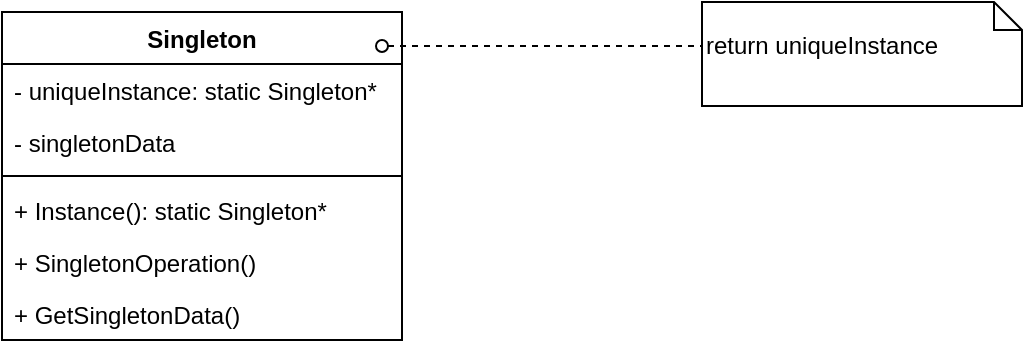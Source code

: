 <mxfile version="12.0.0" type="device" pages="1"><diagram id="FfEfzOPiLPrCD-2izosH" name="Page-1"><mxGraphModel dx="1347" dy="774" grid="1" gridSize="10" guides="1" tooltips="1" connect="1" arrows="1" fold="1" page="1" pageScale="1" pageWidth="1654" pageHeight="1169" math="0" shadow="0"><root><mxCell id="0"/><mxCell id="1" parent="0"/><mxCell id="0hK5vW5Oc93hpIxDKzZt-18" value="Singleton" style="swimlane;fontStyle=1;align=center;verticalAlign=top;childLayout=stackLayout;horizontal=1;startSize=26;horizontalStack=0;resizeParent=1;resizeParentMax=0;resizeLast=0;collapsible=1;marginBottom=0;" vertex="1" parent="1"><mxGeometry x="200" y="163" width="200" height="164" as="geometry"/></mxCell><mxCell id="0hK5vW5Oc93hpIxDKzZt-19" value="- uniqueInstance: static Singleton*" style="text;strokeColor=none;fillColor=none;align=left;verticalAlign=top;spacingLeft=4;spacingRight=4;overflow=hidden;rotatable=0;points=[[0,0.5],[1,0.5]];portConstraint=eastwest;" vertex="1" parent="0hK5vW5Oc93hpIxDKzZt-18"><mxGeometry y="26" width="200" height="26" as="geometry"/></mxCell><mxCell id="0hK5vW5Oc93hpIxDKzZt-25" value="- singletonData" style="text;strokeColor=none;fillColor=none;align=left;verticalAlign=top;spacingLeft=4;spacingRight=4;overflow=hidden;rotatable=0;points=[[0,0.5],[1,0.5]];portConstraint=eastwest;" vertex="1" parent="0hK5vW5Oc93hpIxDKzZt-18"><mxGeometry y="52" width="200" height="26" as="geometry"/></mxCell><mxCell id="0hK5vW5Oc93hpIxDKzZt-20" value="" style="line;strokeWidth=1;fillColor=none;align=left;verticalAlign=middle;spacingTop=-1;spacingLeft=3;spacingRight=3;rotatable=0;labelPosition=right;points=[];portConstraint=eastwest;" vertex="1" parent="0hK5vW5Oc93hpIxDKzZt-18"><mxGeometry y="78" width="200" height="8" as="geometry"/></mxCell><mxCell id="0hK5vW5Oc93hpIxDKzZt-21" value="+ Instance(): static Singleton*" style="text;strokeColor=none;fillColor=none;align=left;verticalAlign=top;spacingLeft=4;spacingRight=4;overflow=hidden;rotatable=0;points=[[0,0.5],[1,0.5]];portConstraint=eastwest;" vertex="1" parent="0hK5vW5Oc93hpIxDKzZt-18"><mxGeometry y="86" width="200" height="26" as="geometry"/></mxCell><mxCell id="0hK5vW5Oc93hpIxDKzZt-22" value="+ SingletonOperation()" style="text;strokeColor=none;fillColor=none;align=left;verticalAlign=top;spacingLeft=4;spacingRight=4;overflow=hidden;rotatable=0;points=[[0,0.5],[1,0.5]];portConstraint=eastwest;" vertex="1" parent="0hK5vW5Oc93hpIxDKzZt-18"><mxGeometry y="112" width="200" height="26" as="geometry"/></mxCell><mxCell id="0hK5vW5Oc93hpIxDKzZt-23" value="+ GetSingletonData()" style="text;strokeColor=none;fillColor=none;align=left;verticalAlign=top;spacingLeft=4;spacingRight=4;overflow=hidden;rotatable=0;points=[[0,0.5],[1,0.5]];portConstraint=eastwest;" vertex="1" parent="0hK5vW5Oc93hpIxDKzZt-18"><mxGeometry y="138" width="200" height="26" as="geometry"/></mxCell><mxCell id="0hK5vW5Oc93hpIxDKzZt-26" value="" style="endArrow=none;dashed=1;endFill=0;endSize=12;html=1;startArrow=oval;startFill=0;" edge="1" parent="1"><mxGeometry width="160" relative="1" as="geometry"><mxPoint x="390" y="180" as="sourcePoint"/><mxPoint x="550" y="180" as="targetPoint"/></mxGeometry></mxCell><mxCell id="0hK5vW5Oc93hpIxDKzZt-27" value="&lt;br&gt;return uniqueInstance" style="shape=note;whiteSpace=wrap;html=1;size=14;verticalAlign=top;align=left;spacingTop=-6;" vertex="1" parent="1"><mxGeometry x="550" y="158" width="160" height="52" as="geometry"/></mxCell></root></mxGraphModel></diagram></mxfile>